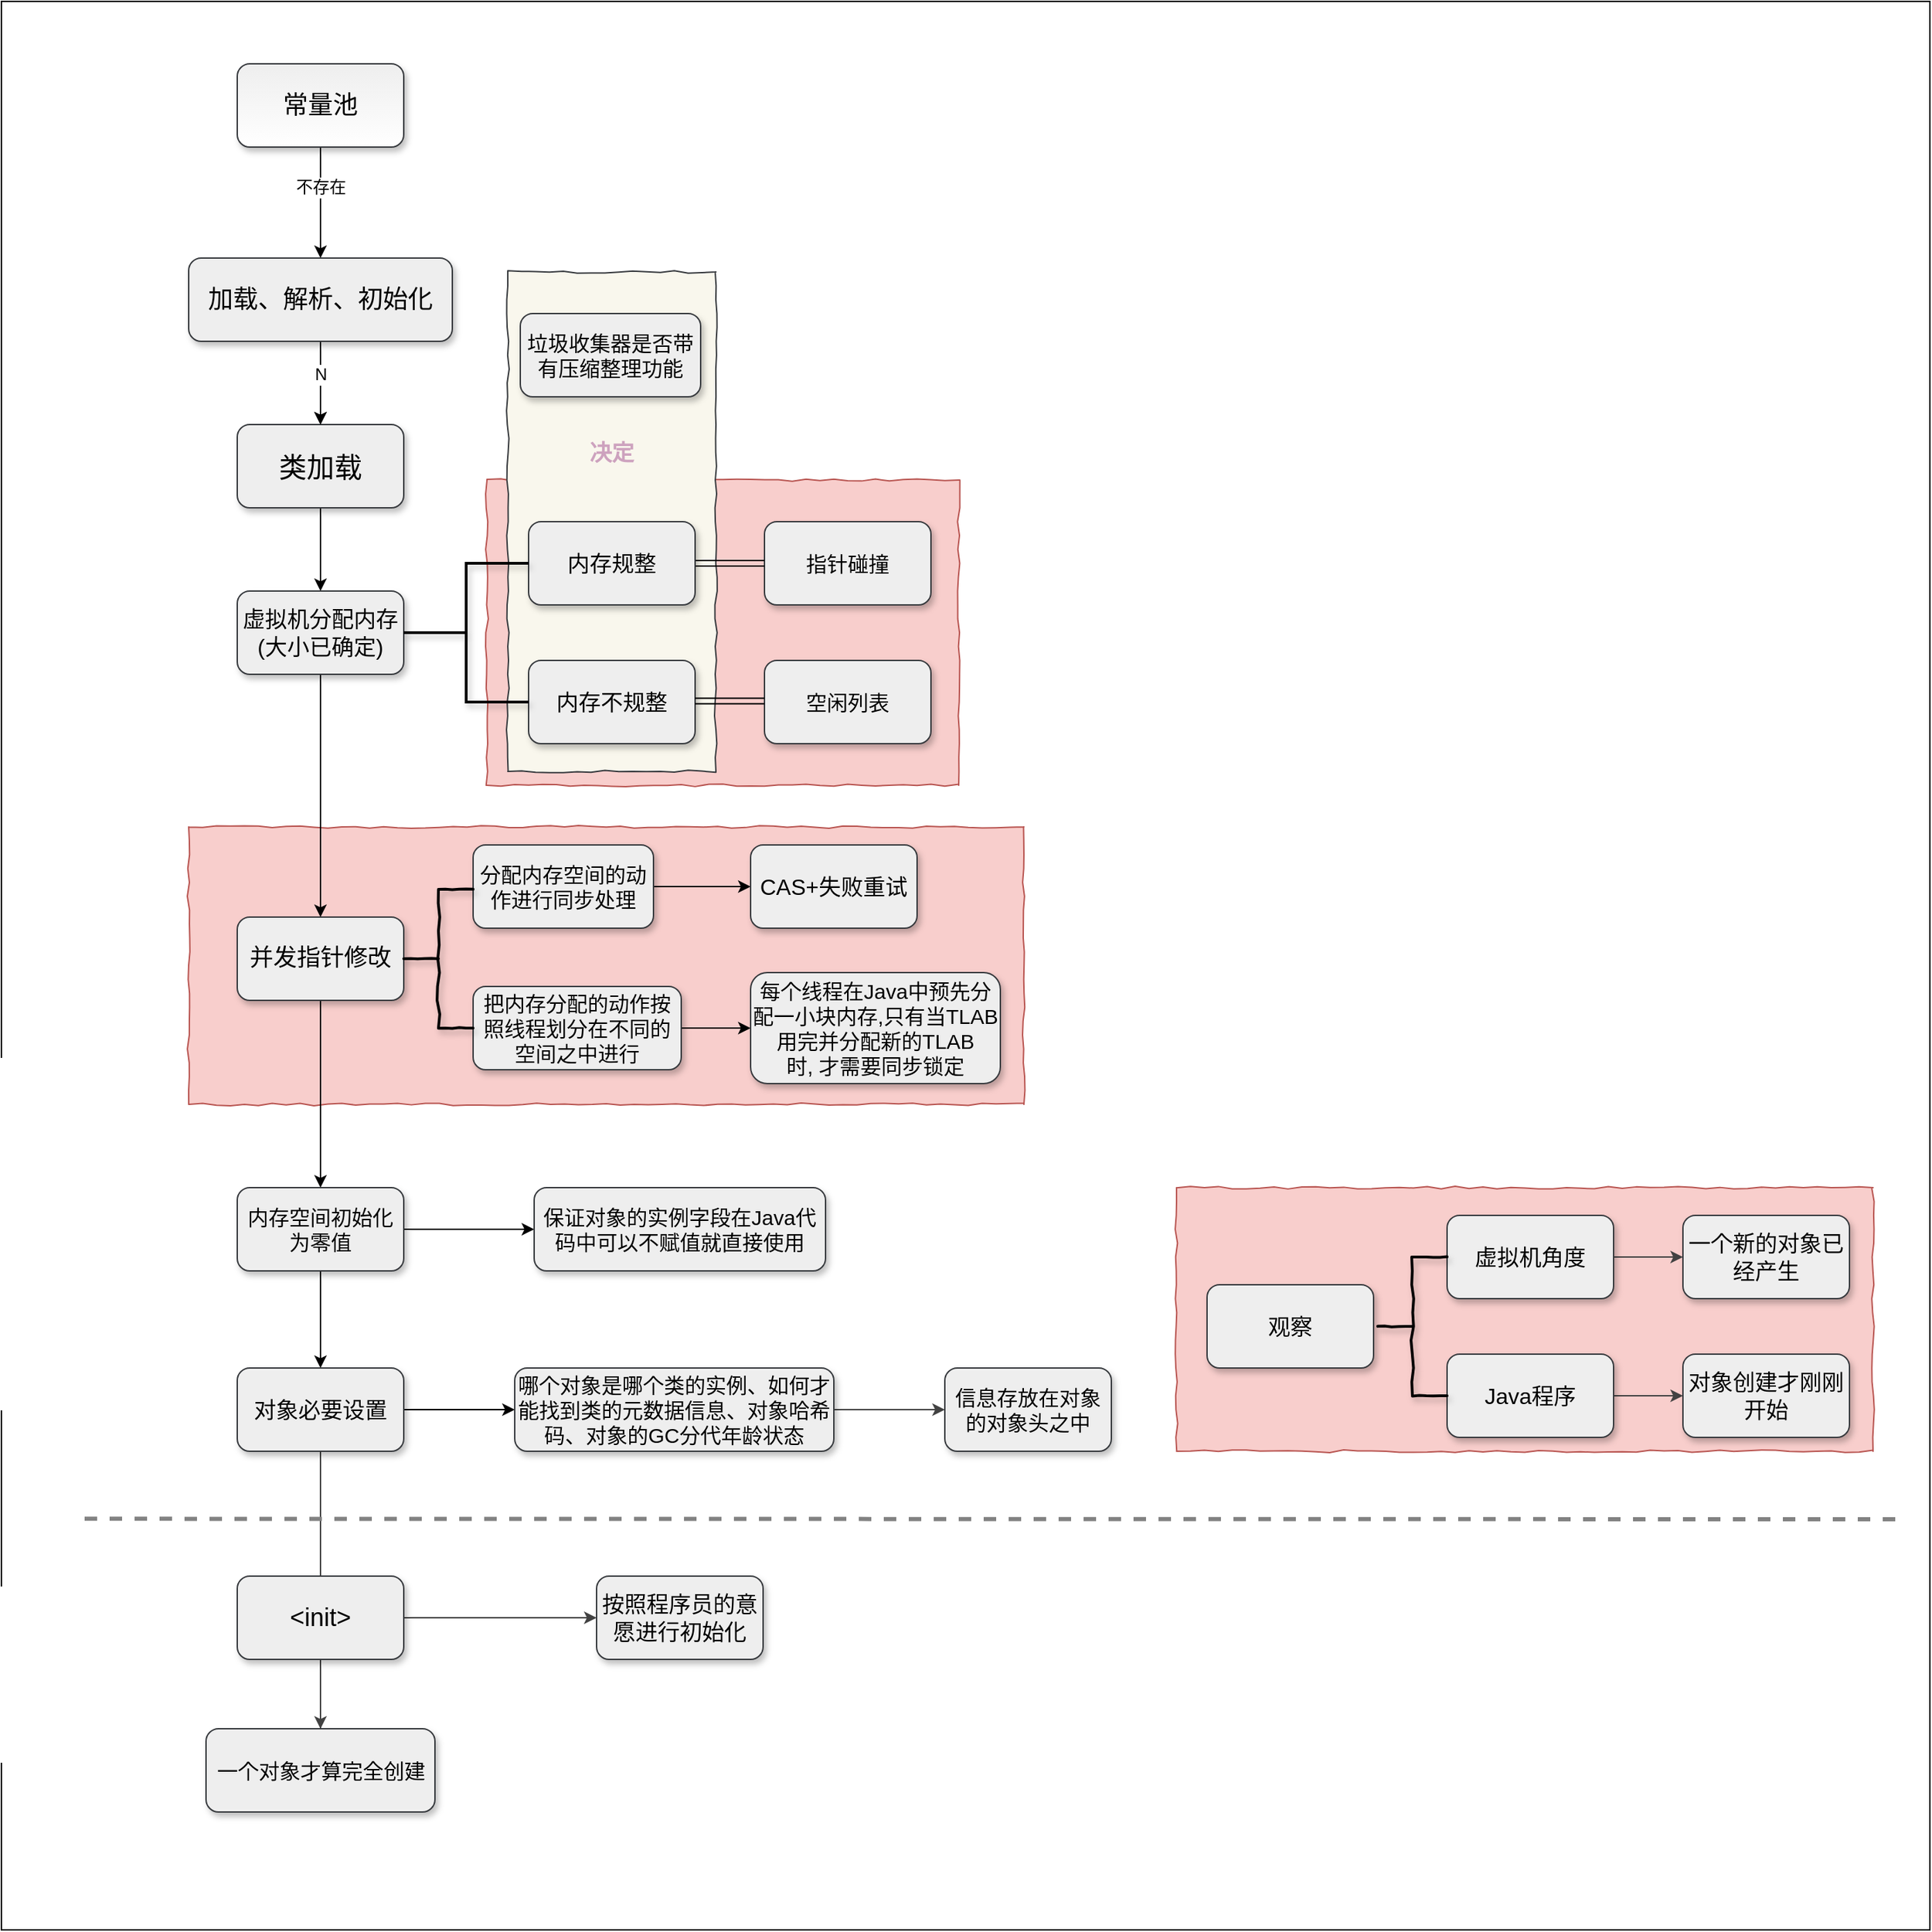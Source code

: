 <mxfile version="12.4.8" type="device"><diagram id="yBjC6Kl6pgkL5FIuidIu" name="第 1 页"><mxGraphModel dx="2367" dy="1512" grid="1" gridSize="10" guides="1" tooltips="1" connect="1" arrows="1" fold="1" page="1" pageScale="1" pageWidth="827" pageHeight="1169" background="#FFFFFF" math="0" shadow="0"><root><mxCell id="0"/><mxCell id="1" parent="0"/><mxCell id="e8MA6BZJyqnasa8iZqIb-3" value="" style="rounded=0;whiteSpace=wrap;html=1;" vertex="1" parent="1"><mxGeometry x="130" y="75" width="1390" height="1390" as="geometry"/></mxCell><mxCell id="YRc2fLvSXPE9pnZS0CHs-38" value="" style="rounded=0;whiteSpace=wrap;html=1;shadow=0;glass=0;comic=1;fontSize=16;fillColor=#f8cecc;strokeColor=#b85450;" parent="1" vertex="1"><mxGeometry x="265" y="670" width="602" height="200" as="geometry"/></mxCell><mxCell id="YRc2fLvSXPE9pnZS0CHs-37" value="" style="rounded=0;whiteSpace=wrap;html=1;shadow=0;glass=0;comic=1;fontSize=16;fillColor=#f8cecc;strokeColor=#b85450;" parent="1" vertex="1"><mxGeometry x="977" y="930" width="502" height="190" as="geometry"/></mxCell><mxCell id="YRc2fLvSXPE9pnZS0CHs-16" value="" style="rounded=0;whiteSpace=wrap;html=1;shadow=0;glass=0;comic=1;fontSize=16;fillColor=#f8cecc;strokeColor=#b85450;" parent="1" vertex="1"><mxGeometry x="480" y="420" width="340" height="220" as="geometry"/></mxCell><mxCell id="YRc2fLvSXPE9pnZS0CHs-17" value="" style="rounded=0;whiteSpace=wrap;html=1;shadow=0;glass=0;comic=1;fontSize=16;fillColor=#f9f7ed;strokeColor=#36393d;" parent="1" vertex="1"><mxGeometry x="495" y="270" width="150" height="360" as="geometry"/></mxCell><mxCell id="YRc2fLvSXPE9pnZS0CHs-5" value="" style="edgeStyle=orthogonalEdgeStyle;rounded=0;orthogonalLoop=1;jettySize=auto;html=1;comic=0;shadow=0;" parent="1" source="ZRi-pbKnALMj116URhYd-3" target="ZRi-pbKnALMj116URhYd-5" edge="1"><mxGeometry relative="1" as="geometry"/></mxCell><mxCell id="YRc2fLvSXPE9pnZS0CHs-6" value="不存在" style="text;html=1;align=center;verticalAlign=middle;resizable=0;points=[];labelBackgroundColor=#ffffff;" parent="YRc2fLvSXPE9pnZS0CHs-5" vertex="1" connectable="0"><mxGeometry x="-0.271" relative="1" as="geometry"><mxPoint as="offset"/></mxGeometry></mxCell><mxCell id="ZRi-pbKnALMj116URhYd-3" value="&lt;font face=&quot;Verdana&quot; style=&quot;font-size: 18px&quot;&gt;常量池&lt;/font&gt;" style="rounded=1;whiteSpace=wrap;html=1;shadow=1;fillColor=#eeeeee;strokeColor=#36393d;fontFamily=f;comic=0;glass=0;gradientColor=#ffffff;" parent="1" vertex="1"><mxGeometry x="300" y="120" width="120" height="60" as="geometry"/></mxCell><mxCell id="YRc2fLvSXPE9pnZS0CHs-10" style="edgeStyle=orthogonalEdgeStyle;rounded=0;comic=0;orthogonalLoop=1;jettySize=auto;html=1;exitX=0.5;exitY=1;exitDx=0;exitDy=0;entryX=0.5;entryY=0;entryDx=0;entryDy=0;shadow=0;" parent="1" source="ZRi-pbKnALMj116URhYd-4" target="ZRi-pbKnALMj116URhYd-6" edge="1"><mxGeometry relative="1" as="geometry"/></mxCell><mxCell id="ZRi-pbKnALMj116URhYd-4" value="&lt;font style=&quot;font-size: 20px&quot;&gt;类加载&lt;/font&gt;" style="rounded=1;whiteSpace=wrap;html=1;shadow=1;fillColor=#eeeeee;strokeColor=#36393d;" parent="1" vertex="1"><mxGeometry x="300" y="380" width="120" height="60" as="geometry"/></mxCell><mxCell id="YRc2fLvSXPE9pnZS0CHs-7" style="edgeStyle=orthogonalEdgeStyle;rounded=0;comic=0;orthogonalLoop=1;jettySize=auto;html=1;exitX=0.5;exitY=1;exitDx=0;exitDy=0;entryX=0.5;entryY=0;entryDx=0;entryDy=0;shadow=0;" parent="1" source="ZRi-pbKnALMj116URhYd-5" target="ZRi-pbKnALMj116URhYd-4" edge="1"><mxGeometry relative="1" as="geometry"/></mxCell><mxCell id="YRc2fLvSXPE9pnZS0CHs-8" value="" style="edgeStyle=orthogonalEdgeStyle;rounded=0;comic=0;orthogonalLoop=1;jettySize=auto;html=1;shadow=0;" parent="1" source="ZRi-pbKnALMj116URhYd-5" target="ZRi-pbKnALMj116URhYd-4" edge="1"><mxGeometry relative="1" as="geometry"/></mxCell><mxCell id="YRc2fLvSXPE9pnZS0CHs-9" value="N" style="text;html=1;align=center;verticalAlign=middle;resizable=0;points=[];labelBackgroundColor=#ffffff;" parent="YRc2fLvSXPE9pnZS0CHs-8" vertex="1" connectable="0"><mxGeometry x="-0.216" relative="1" as="geometry"><mxPoint as="offset"/></mxGeometry></mxCell><mxCell id="ZRi-pbKnALMj116URhYd-5" value="&lt;h2&gt;&lt;span style=&quot;font-weight: normal&quot;&gt;加载、解析、初始化&lt;/span&gt;&lt;/h2&gt;" style="rounded=1;whiteSpace=wrap;html=1;shadow=1;fillColor=#eeeeee;strokeColor=#36393d;" parent="1" vertex="1"><mxGeometry x="265" y="260" width="190" height="60" as="geometry"/></mxCell><mxCell id="YRc2fLvSXPE9pnZS0CHs-11" style="edgeStyle=orthogonalEdgeStyle;rounded=0;comic=0;orthogonalLoop=1;jettySize=auto;html=1;exitX=0.5;exitY=1;exitDx=0;exitDy=0;entryX=0.5;entryY=0;entryDx=0;entryDy=0;shadow=0;" parent="1" source="ZRi-pbKnALMj116URhYd-6" target="ZRi-pbKnALMj116URhYd-21" edge="1"><mxGeometry relative="1" as="geometry"/></mxCell><mxCell id="ZRi-pbKnALMj116URhYd-6" value="&lt;font style=&quot;font-size: 16px&quot;&gt;虚拟机分配内存&lt;br&gt;(大小已确定)&lt;/font&gt;" style="rounded=1;whiteSpace=wrap;html=1;shadow=1;fillColor=#eeeeee;strokeColor=#36393d;" parent="1" vertex="1"><mxGeometry x="300" y="500" width="120" height="60" as="geometry"/></mxCell><mxCell id="ZRi-pbKnALMj116URhYd-8" value="&lt;font style=&quot;font-size: 15px&quot;&gt;指针碰撞&lt;/font&gt;" style="rounded=1;whiteSpace=wrap;html=1;shadow=1;fillColor=#eeeeee;strokeColor=#36393d;" parent="1" vertex="1"><mxGeometry x="680" y="450" width="120" height="60" as="geometry"/></mxCell><mxCell id="YRc2fLvSXPE9pnZS0CHs-14" value="" style="edgeStyle=orthogonalEdgeStyle;rounded=1;comic=0;orthogonalLoop=1;jettySize=auto;html=1;shadow=0;fontSize=16;shape=link;" parent="1" source="ZRi-pbKnALMj116URhYd-9" target="ZRi-pbKnALMj116URhYd-8" edge="1"><mxGeometry relative="1" as="geometry"/></mxCell><mxCell id="ZRi-pbKnALMj116URhYd-9" value="内存规整" style="rounded=1;whiteSpace=wrap;html=1;shadow=1;fillColor=#eeeeee;strokeColor=#36393d;fontSize=16;" parent="1" vertex="1"><mxGeometry x="510" y="450" width="120" height="60" as="geometry"/></mxCell><mxCell id="ZRi-pbKnALMj116URhYd-18" value="&lt;font style=&quot;font-size: 15px&quot;&gt;空闲列表&lt;/font&gt;" style="rounded=1;whiteSpace=wrap;html=1;shadow=1;fillColor=#eeeeee;strokeColor=#36393d;" parent="1" vertex="1"><mxGeometry x="680" y="550" width="120" height="60" as="geometry"/></mxCell><mxCell id="ZRi-pbKnALMj116URhYd-19" value="内存不规整" style="rounded=1;whiteSpace=wrap;html=1;shadow=1;fillColor=#eeeeee;strokeColor=#36393d;fontSize=16;" parent="1" vertex="1"><mxGeometry x="510" y="550" width="120" height="60" as="geometry"/></mxCell><mxCell id="ZRi-pbKnALMj116URhYd-20" value="&lt;font style=&quot;font-size: 15px&quot;&gt;垃圾收集器是否带有压缩整理功能&lt;/font&gt;" style="rounded=1;whiteSpace=wrap;html=1;shadow=1;fillColor=#eeeeee;strokeColor=#36393d;" parent="1" vertex="1"><mxGeometry x="504" y="300" width="130" height="60" as="geometry"/></mxCell><mxCell id="YRc2fLvSXPE9pnZS0CHs-24" value="" style="edgeStyle=orthogonalEdgeStyle;rounded=1;comic=0;orthogonalLoop=1;jettySize=auto;html=1;shadow=0;fontSize=16;entryX=0.5;entryY=0;entryDx=0;entryDy=0;" parent="1" source="ZRi-pbKnALMj116URhYd-21" target="ZRi-pbKnALMj116URhYd-28" edge="1"><mxGeometry relative="1" as="geometry"><mxPoint x="360" y="875" as="targetPoint"/></mxGeometry></mxCell><mxCell id="ZRi-pbKnALMj116URhYd-21" value="&lt;font style=&quot;font-size: 17px&quot;&gt;并发指针修改&lt;/font&gt;" style="rounded=1;whiteSpace=wrap;html=1;shadow=1;fillColor=#eeeeee;strokeColor=#36393d;" parent="1" vertex="1"><mxGeometry x="300" y="735" width="120" height="60" as="geometry"/></mxCell><mxCell id="YRc2fLvSXPE9pnZS0CHs-21" value="" style="edgeStyle=orthogonalEdgeStyle;rounded=1;comic=0;orthogonalLoop=1;jettySize=auto;html=1;shadow=0;fontSize=16;" parent="1" source="ZRi-pbKnALMj116URhYd-24" target="ZRi-pbKnALMj116URhYd-25" edge="1"><mxGeometry relative="1" as="geometry"/></mxCell><mxCell id="ZRi-pbKnALMj116URhYd-24" value="&lt;font style=&quot;font-size: 15px&quot;&gt;分配内存空间的动作进行同步处理&lt;/font&gt;" style="rounded=1;whiteSpace=wrap;html=1;shadow=1;fillColor=#eeeeee;strokeColor=#36393d;" parent="1" vertex="1"><mxGeometry x="470" y="683" width="130" height="60" as="geometry"/></mxCell><mxCell id="ZRi-pbKnALMj116URhYd-25" value="&lt;font style=&quot;font-size: 16px&quot;&gt;CAS+失败重试&lt;/font&gt;" style="rounded=1;whiteSpace=wrap;html=1;shadow=1;fillColor=#eeeeee;strokeColor=#36393d;" parent="1" vertex="1"><mxGeometry x="670" y="683" width="120" height="60" as="geometry"/></mxCell><mxCell id="YRc2fLvSXPE9pnZS0CHs-22" value="" style="edgeStyle=orthogonalEdgeStyle;rounded=1;comic=0;orthogonalLoop=1;jettySize=auto;html=1;shadow=0;fontSize=16;" parent="1" source="ZRi-pbKnALMj116URhYd-26" target="ZRi-pbKnALMj116URhYd-27" edge="1"><mxGeometry relative="1" as="geometry"/></mxCell><mxCell id="ZRi-pbKnALMj116URhYd-26" value="&lt;font style=&quot;font-size: 15px&quot;&gt;把内存分配的动作按照线程划分在不同的空间之中进行&lt;/font&gt;" style="rounded=1;whiteSpace=wrap;html=1;shadow=1;fillColor=#eeeeee;strokeColor=#36393d;" parent="1" vertex="1"><mxGeometry x="470" y="785" width="150" height="60" as="geometry"/></mxCell><mxCell id="ZRi-pbKnALMj116URhYd-27" value="&lt;font style=&quot;font-size: 15px&quot;&gt;每个线程在Java中预先分配一小块内存,只有当TLAB用完并分配新的TLAB时,&amp;nbsp;才需要同步锁定&lt;/font&gt;" style="rounded=1;whiteSpace=wrap;html=1;shadow=1;fillColor=#eeeeee;strokeColor=#36393d;" parent="1" vertex="1"><mxGeometry x="670" y="775" width="180" height="80" as="geometry"/></mxCell><mxCell id="YRc2fLvSXPE9pnZS0CHs-25" value="" style="edgeStyle=orthogonalEdgeStyle;rounded=1;comic=0;orthogonalLoop=1;jettySize=auto;html=1;shadow=0;fontSize=16;" parent="1" source="ZRi-pbKnALMj116URhYd-28" target="ZRi-pbKnALMj116URhYd-29" edge="1"><mxGeometry relative="1" as="geometry"/></mxCell><mxCell id="YRc2fLvSXPE9pnZS0CHs-26" value="" style="edgeStyle=orthogonalEdgeStyle;rounded=1;comic=0;orthogonalLoop=1;jettySize=auto;html=1;shadow=0;fontSize=16;" parent="1" source="ZRi-pbKnALMj116URhYd-28" target="ZRi-pbKnALMj116URhYd-30" edge="1"><mxGeometry relative="1" as="geometry"/></mxCell><mxCell id="ZRi-pbKnALMj116URhYd-28" value="&lt;font style=&quot;font-size: 15px&quot;&gt;内存空间初始化为零值&lt;/font&gt;" style="rounded=1;whiteSpace=wrap;html=1;shadow=1;fillColor=#eeeeee;strokeColor=#36393d;" parent="1" vertex="1"><mxGeometry x="300" y="930" width="120" height="60" as="geometry"/></mxCell><mxCell id="ZRi-pbKnALMj116URhYd-29" value="&lt;font style=&quot;font-size: 15px&quot;&gt;保证对象的实例字段在Java代码中可以不赋值就直接使用&lt;/font&gt;" style="rounded=1;whiteSpace=wrap;html=1;shadow=1;fillColor=#eeeeee;strokeColor=#36393d;" parent="1" vertex="1"><mxGeometry x="514" y="930" width="210" height="60" as="geometry"/></mxCell><mxCell id="YRc2fLvSXPE9pnZS0CHs-27" value="" style="edgeStyle=orthogonalEdgeStyle;rounded=1;comic=0;orthogonalLoop=1;jettySize=auto;html=1;shadow=0;fontSize=16;" parent="1" source="ZRi-pbKnALMj116URhYd-30" target="ZRi-pbKnALMj116URhYd-31" edge="1"><mxGeometry relative="1" as="geometry"/></mxCell><mxCell id="YRc2fLvSXPE9pnZS0CHs-33" value="" style="edgeStyle=orthogonalEdgeStyle;rounded=1;comic=0;jumpSize=14;orthogonalLoop=1;jettySize=auto;html=1;shadow=0;strokeColor=#424242;strokeWidth=1;fontSize=16;" parent="1" source="ZRi-pbKnALMj116URhYd-30" edge="1"><mxGeometry relative="1" as="geometry"><mxPoint x="360" y="1340" as="targetPoint"/></mxGeometry></mxCell><mxCell id="ZRi-pbKnALMj116URhYd-30" value="&lt;font style=&quot;font-size: 16px&quot;&gt;对象必要设置&lt;/font&gt;" style="rounded=1;whiteSpace=wrap;html=1;shadow=1;fillColor=#eeeeee;strokeColor=#36393d;" parent="1" vertex="1"><mxGeometry x="300" y="1060" width="120" height="60" as="geometry"/></mxCell><mxCell id="YRc2fLvSXPE9pnZS0CHs-36" value="" style="edgeStyle=orthogonalEdgeStyle;rounded=1;comic=0;jumpSize=14;orthogonalLoop=1;jettySize=auto;html=1;shadow=0;strokeColor=#424242;strokeWidth=1;fontSize=16;" parent="1" source="ZRi-pbKnALMj116URhYd-31" target="ZRi-pbKnALMj116URhYd-32" edge="1"><mxGeometry relative="1" as="geometry"/></mxCell><mxCell id="ZRi-pbKnALMj116URhYd-31" value="&lt;font style=&quot;font-size: 15px&quot;&gt;哪个对象是哪个类的实例、如何才能找到类的元数据信息、对象哈希码、对象的GC分代年龄状态&lt;/font&gt;" style="rounded=1;whiteSpace=wrap;html=1;shadow=1;fillColor=#eeeeee;strokeColor=#36393d;" parent="1" vertex="1"><mxGeometry x="500" y="1060" width="230" height="60" as="geometry"/></mxCell><mxCell id="ZRi-pbKnALMj116URhYd-32" value="&lt;font style=&quot;font-size: 15px&quot;&gt;信息存放在对象的对象头之中&lt;/font&gt;" style="rounded=1;whiteSpace=wrap;html=1;shadow=1;fillColor=#eeeeee;strokeColor=#36393d;" parent="1" vertex="1"><mxGeometry x="810" y="1060" width="120" height="60" as="geometry"/></mxCell><mxCell id="ZRi-pbKnALMj116URhYd-34" value="&lt;font style=&quot;font-size: 16px&quot;&gt;观察&lt;/font&gt;" style="rounded=1;whiteSpace=wrap;html=1;shadow=1;fillColor=#eeeeee;strokeColor=#36393d;" parent="1" vertex="1"><mxGeometry x="999" y="1000" width="120" height="60" as="geometry"/></mxCell><mxCell id="YRc2fLvSXPE9pnZS0CHs-30" value="" style="edgeStyle=orthogonalEdgeStyle;rounded=1;comic=0;jumpSize=14;orthogonalLoop=1;jettySize=auto;html=1;shadow=0;strokeColor=#424242;strokeWidth=1;fontSize=16;" parent="1" source="ZRi-pbKnALMj116URhYd-36" target="ZRi-pbKnALMj116URhYd-38" edge="1"><mxGeometry relative="1" as="geometry"/></mxCell><mxCell id="ZRi-pbKnALMj116URhYd-36" value="&lt;font style=&quot;font-size: 16px&quot;&gt;虚拟机角度&lt;/font&gt;" style="rounded=1;whiteSpace=wrap;html=1;shadow=1;fillColor=#eeeeee;strokeColor=#36393d;" parent="1" vertex="1"><mxGeometry x="1172" y="950" width="120" height="60" as="geometry"/></mxCell><mxCell id="YRc2fLvSXPE9pnZS0CHs-31" value="" style="edgeStyle=orthogonalEdgeStyle;rounded=1;comic=0;jumpSize=14;orthogonalLoop=1;jettySize=auto;html=1;shadow=0;strokeColor=#424242;strokeWidth=1;fontSize=16;" parent="1" source="ZRi-pbKnALMj116URhYd-37" target="ZRi-pbKnALMj116URhYd-39" edge="1"><mxGeometry relative="1" as="geometry"/></mxCell><mxCell id="ZRi-pbKnALMj116URhYd-37" value="&lt;font style=&quot;font-size: 16px&quot;&gt;Java程序&lt;/font&gt;" style="rounded=1;whiteSpace=wrap;html=1;shadow=1;fillColor=#eeeeee;strokeColor=#36393d;" parent="1" vertex="1"><mxGeometry x="1172" y="1050" width="120" height="60" as="geometry"/></mxCell><mxCell id="ZRi-pbKnALMj116URhYd-38" value="&lt;font style=&quot;font-size: 16px&quot;&gt;一个新的对象已经产生&lt;/font&gt;" style="rounded=1;whiteSpace=wrap;html=1;shadow=1;fillColor=#eeeeee;strokeColor=#36393d;" parent="1" vertex="1"><mxGeometry x="1342" y="950" width="120" height="60" as="geometry"/></mxCell><mxCell id="ZRi-pbKnALMj116URhYd-39" value="&lt;font style=&quot;font-size: 16px&quot;&gt;对象创建才刚刚开始&lt;/font&gt;" style="rounded=1;whiteSpace=wrap;html=1;shadow=1;fillColor=#eeeeee;strokeColor=#36393d;" parent="1" vertex="1"><mxGeometry x="1342" y="1050" width="120" height="60" as="geometry"/></mxCell><mxCell id="YRc2fLvSXPE9pnZS0CHs-34" value="" style="edgeStyle=orthogonalEdgeStyle;rounded=1;comic=0;jumpSize=14;orthogonalLoop=1;jettySize=auto;html=1;shadow=0;strokeColor=#424242;strokeWidth=1;fontSize=16;" parent="1" source="YRc2fLvSXPE9pnZS0CHs-1" target="YRc2fLvSXPE9pnZS0CHs-2" edge="1"><mxGeometry relative="1" as="geometry"/></mxCell><mxCell id="YRc2fLvSXPE9pnZS0CHs-35" value="" style="edgeStyle=orthogonalEdgeStyle;rounded=1;comic=0;jumpSize=14;orthogonalLoop=1;jettySize=auto;html=1;shadow=0;strokeColor=#424242;strokeWidth=1;fontSize=16;" parent="1" source="YRc2fLvSXPE9pnZS0CHs-1" target="YRc2fLvSXPE9pnZS0CHs-3" edge="1"><mxGeometry relative="1" as="geometry"/></mxCell><mxCell id="YRc2fLvSXPE9pnZS0CHs-1" value="&lt;font style=&quot;font-size: 18px&quot;&gt;&amp;lt;init&amp;gt;&lt;/font&gt;" style="rounded=1;whiteSpace=wrap;html=1;shadow=1;fillColor=#eeeeee;strokeColor=#36393d;" parent="1" vertex="1"><mxGeometry x="300" y="1210" width="120" height="60" as="geometry"/></mxCell><mxCell id="YRc2fLvSXPE9pnZS0CHs-2" value="&lt;font style=&quot;font-size: 16px&quot;&gt;按照程序员的意愿进行初始化&lt;/font&gt;" style="rounded=1;whiteSpace=wrap;html=1;shadow=1;fillColor=#eeeeee;strokeColor=#36393d;" parent="1" vertex="1"><mxGeometry x="559" y="1210" width="120" height="60" as="geometry"/></mxCell><mxCell id="YRc2fLvSXPE9pnZS0CHs-3" value="&lt;font style=&quot;font-size: 15px&quot;&gt;一个对象才算完全创建&lt;/font&gt;" style="rounded=1;whiteSpace=wrap;html=1;shadow=1;fillColor=#eeeeee;strokeColor=#36393d;" parent="1" vertex="1"><mxGeometry x="277.5" y="1320" width="165" height="60" as="geometry"/></mxCell><mxCell id="YRc2fLvSXPE9pnZS0CHs-13" value="" style="strokeWidth=2;html=1;shape=mxgraph.flowchart.annotation_2;align=left;labelPosition=right;pointerEvents=1;rounded=1;shadow=1;glass=0;comic=0;fillColor=#CCE5FF;gradientColor=#ffffff;" parent="1" vertex="1"><mxGeometry x="420" y="480" width="90" height="100" as="geometry"/></mxCell><mxCell id="YRc2fLvSXPE9pnZS0CHs-15" value="" style="edgeStyle=orthogonalEdgeStyle;rounded=1;comic=0;orthogonalLoop=1;jettySize=auto;html=1;shadow=0;fontSize=16;shape=link;" parent="1" edge="1"><mxGeometry relative="1" as="geometry"><mxPoint x="630.0" y="579.31" as="sourcePoint"/><mxPoint x="680.0" y="579.31" as="targetPoint"/></mxGeometry></mxCell><mxCell id="YRc2fLvSXPE9pnZS0CHs-19" value="&lt;b&gt;&lt;font color=&quot;#cda2be&quot;&gt;决定&lt;/font&gt;&lt;/b&gt;" style="text;html=1;strokeColor=none;fillColor=none;align=center;verticalAlign=middle;whiteSpace=wrap;rounded=0;shadow=0;glass=0;comic=1;fontSize=16;" parent="1" vertex="1"><mxGeometry x="550" y="390" width="40" height="20" as="geometry"/></mxCell><mxCell id="YRc2fLvSXPE9pnZS0CHs-20" value="" style="strokeWidth=2;html=1;shape=mxgraph.flowchart.annotation_2;align=left;labelPosition=right;pointerEvents=1;rounded=1;shadow=1;glass=0;comic=1;fillColor=#CCE5FF;gradientColor=#ffffff;fontSize=16;" parent="1" vertex="1"><mxGeometry x="420" y="715" width="50" height="100" as="geometry"/></mxCell><mxCell id="YRc2fLvSXPE9pnZS0CHs-28" value="" style="endArrow=none;dashed=1;html=1;shadow=0;fontSize=16;jumpSize=14;strokeWidth=3;strokeColor=#828282;" parent="1" edge="1"><mxGeometry width="50" height="50" relative="1" as="geometry"><mxPoint x="190" y="1168.67" as="sourcePoint"/><mxPoint x="1500" y="1169" as="targetPoint"/></mxGeometry></mxCell><mxCell id="YRc2fLvSXPE9pnZS0CHs-29" value="" style="strokeWidth=2;html=1;shape=mxgraph.flowchart.annotation_2;align=left;labelPosition=right;pointerEvents=1;rounded=1;shadow=1;glass=0;comic=1;fillColor=#CCE5FF;gradientColor=#ffffff;fontSize=16;" parent="1" vertex="1"><mxGeometry x="1122" y="980" width="50" height="100" as="geometry"/></mxCell></root></mxGraphModel></diagram></mxfile>